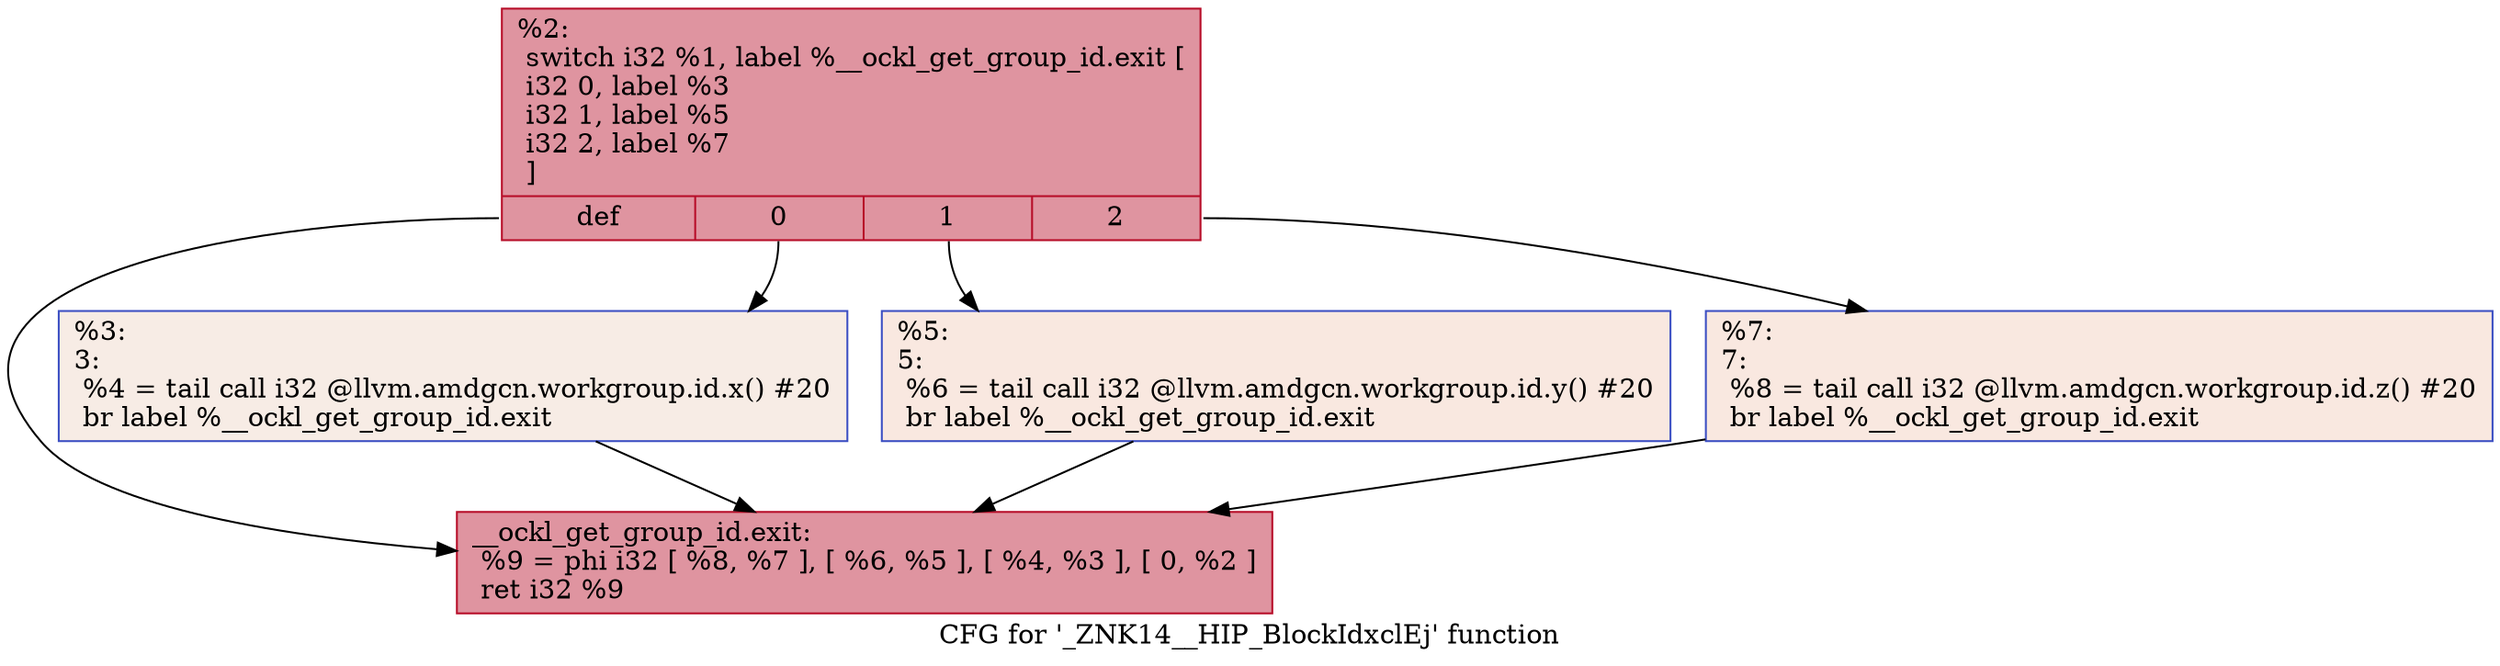 digraph "CFG for '_ZNK14__HIP_BlockIdxclEj' function" {
	label="CFG for '_ZNK14__HIP_BlockIdxclEj' function";

	Node0x5563af2d2a00 [shape=record,color="#b70d28ff", style=filled, fillcolor="#b70d2870",label="{%2:\l  switch i32 %1, label %__ockl_get_group_id.exit [\l    i32 0, label %3\l    i32 1, label %5\l    i32 2, label %7\l  ]\l|{<s0>def|<s1>0|<s2>1|<s3>2}}"];
	Node0x5563af2d2a00:s0 -> Node0x5563af2d2a90;
	Node0x5563af2d2a00:s1 -> Node0x5563af2d2bc0;
	Node0x5563af2d2a00:s2 -> Node0x5563af2d2c50;
	Node0x5563af2d2a00:s3 -> Node0x5563af2d2ce0;
	Node0x5563af2d2bc0 [shape=record,color="#3d50c3ff", style=filled, fillcolor="#ecd3c570",label="{%3:\l3:                                                \l  %4 = tail call i32 @llvm.amdgcn.workgroup.id.x() #20\l  br label %__ockl_get_group_id.exit\l}"];
	Node0x5563af2d2bc0 -> Node0x5563af2d2a90;
	Node0x5563af2d2c50 [shape=record,color="#3d50c3ff", style=filled, fillcolor="#f1ccb870",label="{%5:\l5:                                                \l  %6 = tail call i32 @llvm.amdgcn.workgroup.id.y() #20\l  br label %__ockl_get_group_id.exit\l}"];
	Node0x5563af2d2c50 -> Node0x5563af2d2a90;
	Node0x5563af2d2ce0 [shape=record,color="#3d50c3ff", style=filled, fillcolor="#f1ccb870",label="{%7:\l7:                                                \l  %8 = tail call i32 @llvm.amdgcn.workgroup.id.z() #20\l  br label %__ockl_get_group_id.exit\l}"];
	Node0x5563af2d2ce0 -> Node0x5563af2d2a90;
	Node0x5563af2d2a90 [shape=record,color="#b70d28ff", style=filled, fillcolor="#b70d2870",label="{__ockl_get_group_id.exit:                         \l  %9 = phi i32 [ %8, %7 ], [ %6, %5 ], [ %4, %3 ], [ 0, %2 ]\l  ret i32 %9\l}"];
}
